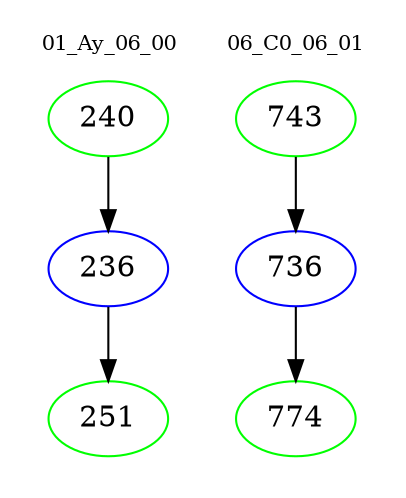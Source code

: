 digraph{
subgraph cluster_0 {
color = white
label = "01_Ay_06_00";
fontsize=10;
T0_240 [label="240", color="green"]
T0_240 -> T0_236 [color="black"]
T0_236 [label="236", color="blue"]
T0_236 -> T0_251 [color="black"]
T0_251 [label="251", color="green"]
}
subgraph cluster_1 {
color = white
label = "06_C0_06_01";
fontsize=10;
T1_743 [label="743", color="green"]
T1_743 -> T1_736 [color="black"]
T1_736 [label="736", color="blue"]
T1_736 -> T1_774 [color="black"]
T1_774 [label="774", color="green"]
}
}
